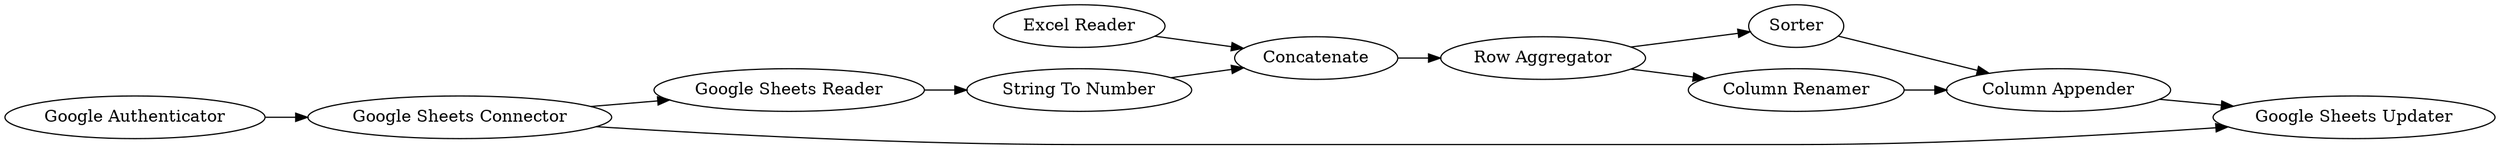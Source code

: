digraph {
	"1645688382699265531_9" [label="Row Aggregator"]
	"1645688382699265531_2" [label="Google Sheets Connector"]
	"1645688382699265531_12" [label=Concatenate]
	"1645688382699265531_16" [label=Sorter]
	"1645688382699265531_19" [label="Google Authenticator"]
	"1645688382699265531_6" [label="Excel Reader"]
	"1645688382699265531_5" [label="Google Sheets Reader"]
	"1645688382699265531_15" [label="Column Renamer"]
	"1645688382699265531_17" [label="String To Number"]
	"1645688382699265531_18" [label="Google Sheets Updater"]
	"1645688382699265531_14" [label="Column Appender"]
	"1645688382699265531_5" -> "1645688382699265531_17"
	"1645688382699265531_2" -> "1645688382699265531_5"
	"1645688382699265531_9" -> "1645688382699265531_16"
	"1645688382699265531_17" -> "1645688382699265531_12"
	"1645688382699265531_16" -> "1645688382699265531_14"
	"1645688382699265531_9" -> "1645688382699265531_15"
	"1645688382699265531_12" -> "1645688382699265531_9"
	"1645688382699265531_6" -> "1645688382699265531_12"
	"1645688382699265531_19" -> "1645688382699265531_2"
	"1645688382699265531_15" -> "1645688382699265531_14"
	"1645688382699265531_2" -> "1645688382699265531_18"
	"1645688382699265531_14" -> "1645688382699265531_18"
	rankdir=LR
}
